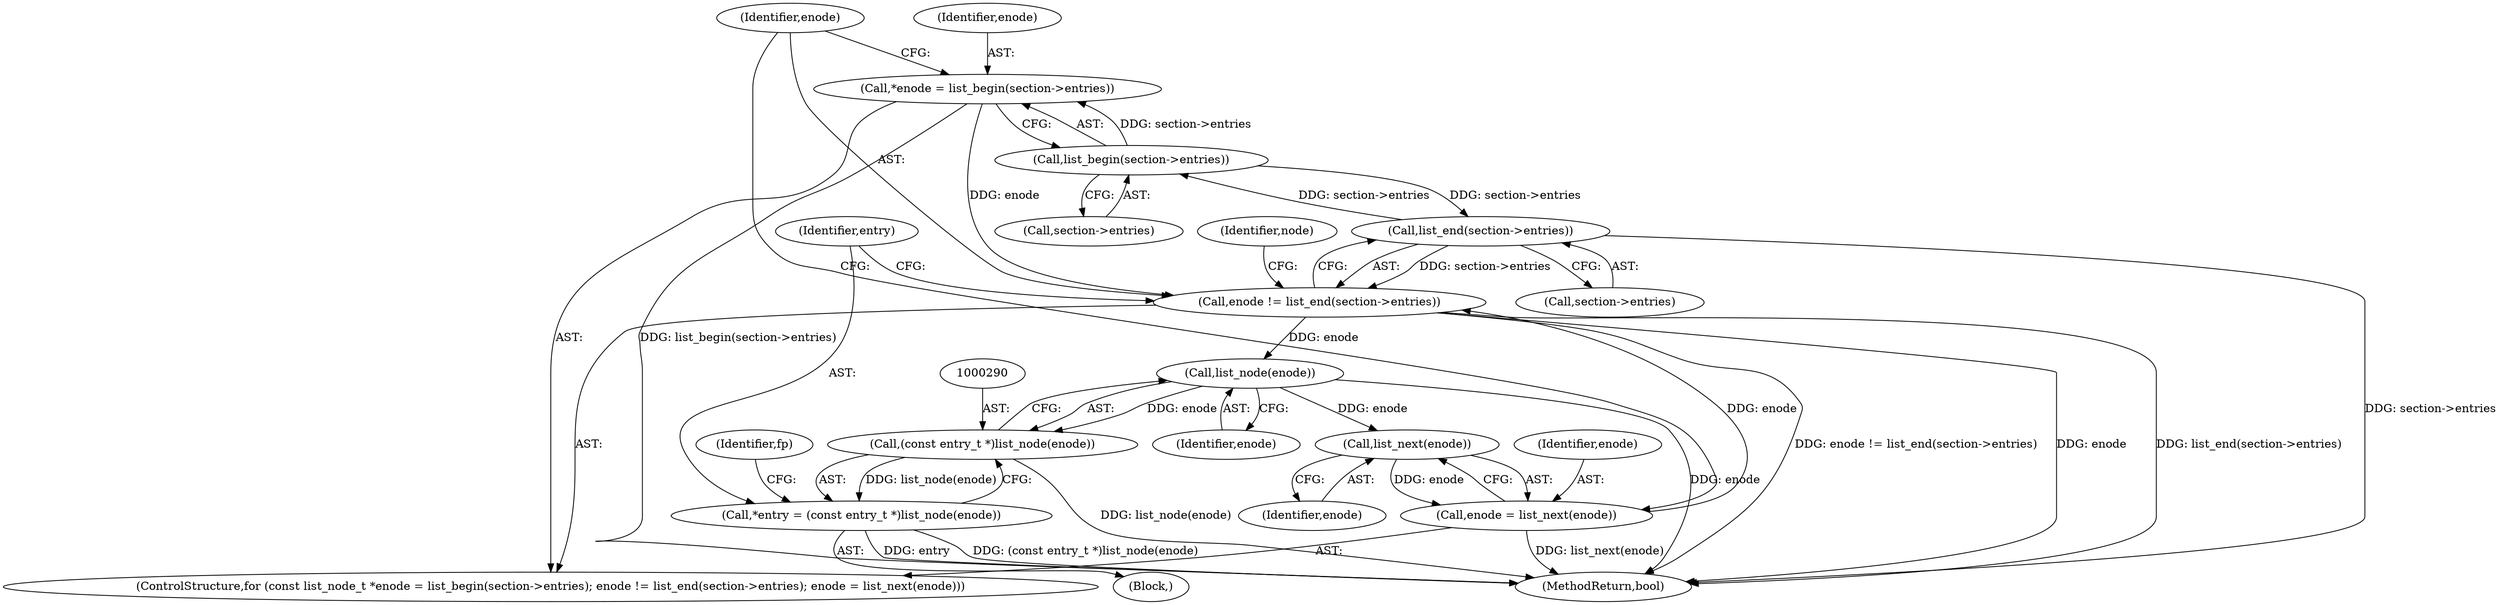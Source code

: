 digraph "0_Android_472271b153c5dc53c28beac55480a8d8434b2d5c_56@pointer" {
"1000269" [label="(Call,*enode = list_begin(section->entries))"];
"1000271" [label="(Call,list_begin(section->entries))"];
"1000277" [label="(Call,list_end(section->entries))"];
"1000275" [label="(Call,enode != list_end(section->entries))"];
"1000291" [label="(Call,list_node(enode))"];
"1000283" [label="(Call,list_next(enode))"];
"1000281" [label="(Call,enode = list_next(enode))"];
"1000289" [label="(Call,(const entry_t *)list_node(enode))"];
"1000287" [label="(Call,*entry = (const entry_t *)list_node(enode))"];
"1000285" [label="(Block,)"];
"1000277" [label="(Call,list_end(section->entries))"];
"1000283" [label="(Call,list_next(enode))"];
"1000267" [label="(ControlStructure,for (const list_node_t *enode = list_begin(section->entries); enode != list_end(section->entries); enode = list_next(enode)))"];
"1000291" [label="(Call,list_node(enode))"];
"1000278" [label="(Call,section->entries)"];
"1000288" [label="(Identifier,entry)"];
"1000270" [label="(Identifier,enode)"];
"1000275" [label="(Call,enode != list_end(section->entries))"];
"1000452" [label="(MethodReturn,bool)"];
"1000284" [label="(Identifier,enode)"];
"1000276" [label="(Identifier,enode)"];
"1000281" [label="(Call,enode = list_next(enode))"];
"1000272" [label="(Call,section->entries)"];
"1000269" [label="(Call,*enode = list_begin(section->entries))"];
"1000282" [label="(Identifier,enode)"];
"1000287" [label="(Call,*entry = (const entry_t *)list_node(enode))"];
"1000289" [label="(Call,(const entry_t *)list_node(enode))"];
"1000271" [label="(Call,list_begin(section->entries))"];
"1000296" [label="(Identifier,fp)"];
"1000316" [label="(Identifier,node)"];
"1000292" [label="(Identifier,enode)"];
"1000269" -> "1000267"  [label="AST: "];
"1000269" -> "1000271"  [label="CFG: "];
"1000270" -> "1000269"  [label="AST: "];
"1000271" -> "1000269"  [label="AST: "];
"1000276" -> "1000269"  [label="CFG: "];
"1000269" -> "1000452"  [label="DDG: list_begin(section->entries)"];
"1000271" -> "1000269"  [label="DDG: section->entries"];
"1000269" -> "1000275"  [label="DDG: enode"];
"1000271" -> "1000272"  [label="CFG: "];
"1000272" -> "1000271"  [label="AST: "];
"1000277" -> "1000271"  [label="DDG: section->entries"];
"1000271" -> "1000277"  [label="DDG: section->entries"];
"1000277" -> "1000275"  [label="AST: "];
"1000277" -> "1000278"  [label="CFG: "];
"1000278" -> "1000277"  [label="AST: "];
"1000275" -> "1000277"  [label="CFG: "];
"1000277" -> "1000452"  [label="DDG: section->entries"];
"1000277" -> "1000275"  [label="DDG: section->entries"];
"1000275" -> "1000267"  [label="AST: "];
"1000276" -> "1000275"  [label="AST: "];
"1000288" -> "1000275"  [label="CFG: "];
"1000316" -> "1000275"  [label="CFG: "];
"1000275" -> "1000452"  [label="DDG: enode != list_end(section->entries)"];
"1000275" -> "1000452"  [label="DDG: enode"];
"1000275" -> "1000452"  [label="DDG: list_end(section->entries)"];
"1000281" -> "1000275"  [label="DDG: enode"];
"1000275" -> "1000291"  [label="DDG: enode"];
"1000291" -> "1000289"  [label="AST: "];
"1000291" -> "1000292"  [label="CFG: "];
"1000292" -> "1000291"  [label="AST: "];
"1000289" -> "1000291"  [label="CFG: "];
"1000291" -> "1000452"  [label="DDG: enode"];
"1000291" -> "1000283"  [label="DDG: enode"];
"1000291" -> "1000289"  [label="DDG: enode"];
"1000283" -> "1000281"  [label="AST: "];
"1000283" -> "1000284"  [label="CFG: "];
"1000284" -> "1000283"  [label="AST: "];
"1000281" -> "1000283"  [label="CFG: "];
"1000283" -> "1000281"  [label="DDG: enode"];
"1000281" -> "1000267"  [label="AST: "];
"1000282" -> "1000281"  [label="AST: "];
"1000276" -> "1000281"  [label="CFG: "];
"1000281" -> "1000452"  [label="DDG: list_next(enode)"];
"1000289" -> "1000287"  [label="AST: "];
"1000290" -> "1000289"  [label="AST: "];
"1000287" -> "1000289"  [label="CFG: "];
"1000289" -> "1000452"  [label="DDG: list_node(enode)"];
"1000289" -> "1000287"  [label="DDG: list_node(enode)"];
"1000287" -> "1000285"  [label="AST: "];
"1000288" -> "1000287"  [label="AST: "];
"1000296" -> "1000287"  [label="CFG: "];
"1000287" -> "1000452"  [label="DDG: (const entry_t *)list_node(enode)"];
"1000287" -> "1000452"  [label="DDG: entry"];
}
